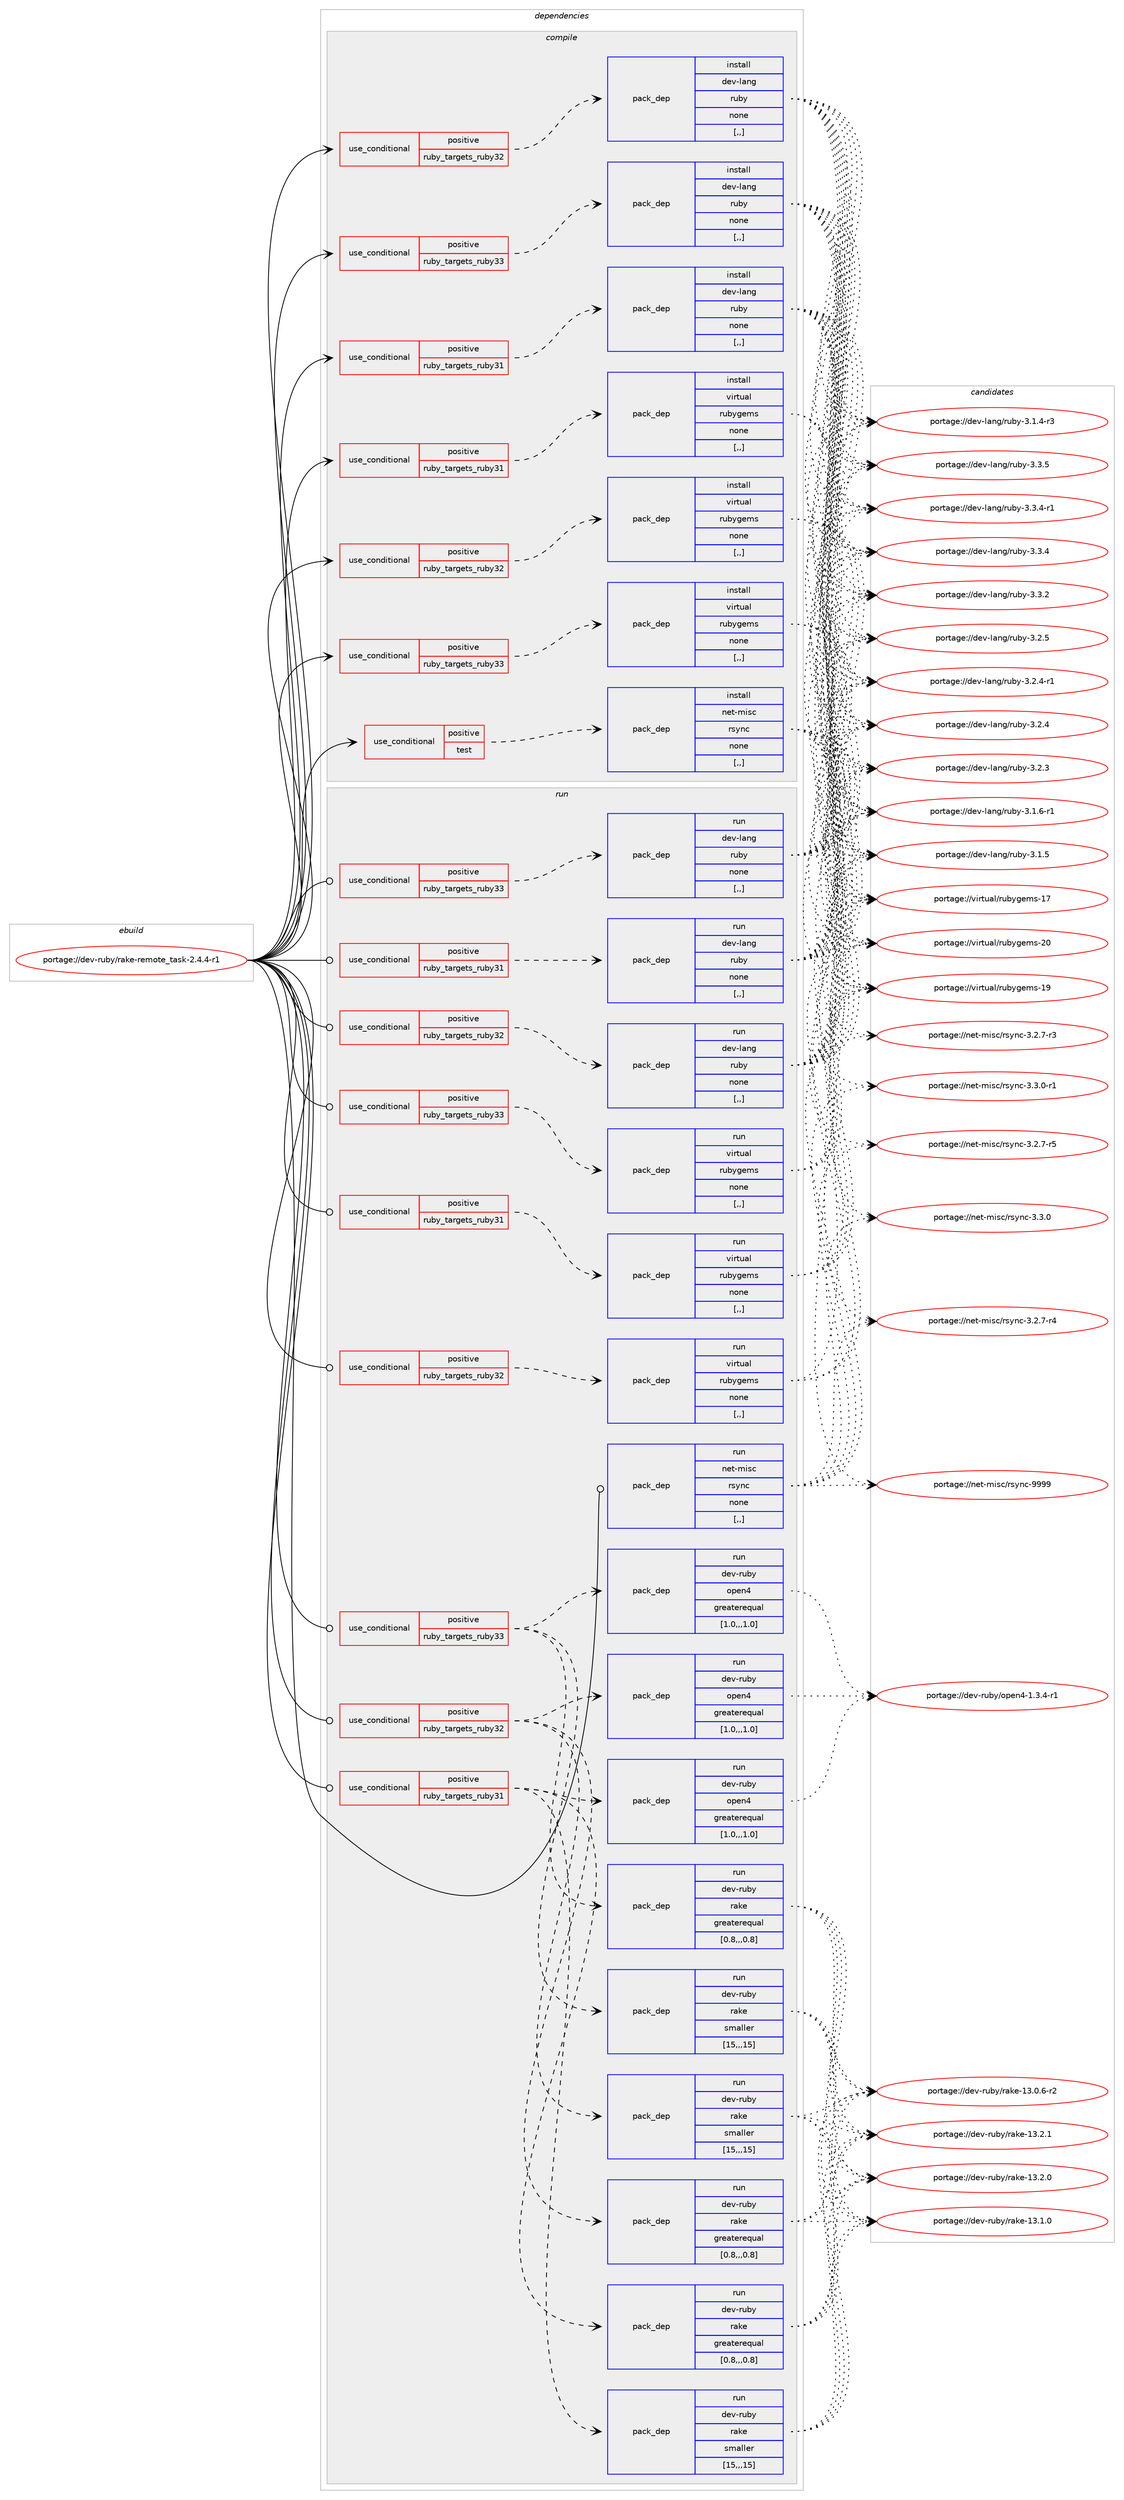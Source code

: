 digraph prolog {

# *************
# Graph options
# *************

newrank=true;
concentrate=true;
compound=true;
graph [rankdir=LR,fontname=Helvetica,fontsize=10,ranksep=1.5];#, ranksep=2.5, nodesep=0.2];
edge  [arrowhead=vee];
node  [fontname=Helvetica,fontsize=10];

# **********
# The ebuild
# **********

subgraph cluster_leftcol {
color=gray;
label=<<i>ebuild</i>>;
id [label="portage://dev-ruby/rake-remote_task-2.4.4-r1", color=red, width=4, href="../dev-ruby/rake-remote_task-2.4.4-r1.svg"];
}

# ****************
# The dependencies
# ****************

subgraph cluster_midcol {
color=gray;
label=<<i>dependencies</i>>;
subgraph cluster_compile {
fillcolor="#eeeeee";
style=filled;
label=<<i>compile</i>>;
subgraph cond184844 {
dependency693336 [label=<<TABLE BORDER="0" CELLBORDER="1" CELLSPACING="0" CELLPADDING="4"><TR><TD ROWSPAN="3" CELLPADDING="10">use_conditional</TD></TR><TR><TD>positive</TD></TR><TR><TD>ruby_targets_ruby31</TD></TR></TABLE>>, shape=none, color=red];
subgraph pack503546 {
dependency693337 [label=<<TABLE BORDER="0" CELLBORDER="1" CELLSPACING="0" CELLPADDING="4" WIDTH="220"><TR><TD ROWSPAN="6" CELLPADDING="30">pack_dep</TD></TR><TR><TD WIDTH="110">install</TD></TR><TR><TD>dev-lang</TD></TR><TR><TD>ruby</TD></TR><TR><TD>none</TD></TR><TR><TD>[,,]</TD></TR></TABLE>>, shape=none, color=blue];
}
dependency693336:e -> dependency693337:w [weight=20,style="dashed",arrowhead="vee"];
}
id:e -> dependency693336:w [weight=20,style="solid",arrowhead="vee"];
subgraph cond184845 {
dependency693338 [label=<<TABLE BORDER="0" CELLBORDER="1" CELLSPACING="0" CELLPADDING="4"><TR><TD ROWSPAN="3" CELLPADDING="10">use_conditional</TD></TR><TR><TD>positive</TD></TR><TR><TD>ruby_targets_ruby31</TD></TR></TABLE>>, shape=none, color=red];
subgraph pack503547 {
dependency693339 [label=<<TABLE BORDER="0" CELLBORDER="1" CELLSPACING="0" CELLPADDING="4" WIDTH="220"><TR><TD ROWSPAN="6" CELLPADDING="30">pack_dep</TD></TR><TR><TD WIDTH="110">install</TD></TR><TR><TD>virtual</TD></TR><TR><TD>rubygems</TD></TR><TR><TD>none</TD></TR><TR><TD>[,,]</TD></TR></TABLE>>, shape=none, color=blue];
}
dependency693338:e -> dependency693339:w [weight=20,style="dashed",arrowhead="vee"];
}
id:e -> dependency693338:w [weight=20,style="solid",arrowhead="vee"];
subgraph cond184846 {
dependency693340 [label=<<TABLE BORDER="0" CELLBORDER="1" CELLSPACING="0" CELLPADDING="4"><TR><TD ROWSPAN="3" CELLPADDING="10">use_conditional</TD></TR><TR><TD>positive</TD></TR><TR><TD>ruby_targets_ruby32</TD></TR></TABLE>>, shape=none, color=red];
subgraph pack503548 {
dependency693341 [label=<<TABLE BORDER="0" CELLBORDER="1" CELLSPACING="0" CELLPADDING="4" WIDTH="220"><TR><TD ROWSPAN="6" CELLPADDING="30">pack_dep</TD></TR><TR><TD WIDTH="110">install</TD></TR><TR><TD>dev-lang</TD></TR><TR><TD>ruby</TD></TR><TR><TD>none</TD></TR><TR><TD>[,,]</TD></TR></TABLE>>, shape=none, color=blue];
}
dependency693340:e -> dependency693341:w [weight=20,style="dashed",arrowhead="vee"];
}
id:e -> dependency693340:w [weight=20,style="solid",arrowhead="vee"];
subgraph cond184847 {
dependency693342 [label=<<TABLE BORDER="0" CELLBORDER="1" CELLSPACING="0" CELLPADDING="4"><TR><TD ROWSPAN="3" CELLPADDING="10">use_conditional</TD></TR><TR><TD>positive</TD></TR><TR><TD>ruby_targets_ruby32</TD></TR></TABLE>>, shape=none, color=red];
subgraph pack503549 {
dependency693343 [label=<<TABLE BORDER="0" CELLBORDER="1" CELLSPACING="0" CELLPADDING="4" WIDTH="220"><TR><TD ROWSPAN="6" CELLPADDING="30">pack_dep</TD></TR><TR><TD WIDTH="110">install</TD></TR><TR><TD>virtual</TD></TR><TR><TD>rubygems</TD></TR><TR><TD>none</TD></TR><TR><TD>[,,]</TD></TR></TABLE>>, shape=none, color=blue];
}
dependency693342:e -> dependency693343:w [weight=20,style="dashed",arrowhead="vee"];
}
id:e -> dependency693342:w [weight=20,style="solid",arrowhead="vee"];
subgraph cond184848 {
dependency693344 [label=<<TABLE BORDER="0" CELLBORDER="1" CELLSPACING="0" CELLPADDING="4"><TR><TD ROWSPAN="3" CELLPADDING="10">use_conditional</TD></TR><TR><TD>positive</TD></TR><TR><TD>ruby_targets_ruby33</TD></TR></TABLE>>, shape=none, color=red];
subgraph pack503550 {
dependency693345 [label=<<TABLE BORDER="0" CELLBORDER="1" CELLSPACING="0" CELLPADDING="4" WIDTH="220"><TR><TD ROWSPAN="6" CELLPADDING="30">pack_dep</TD></TR><TR><TD WIDTH="110">install</TD></TR><TR><TD>dev-lang</TD></TR><TR><TD>ruby</TD></TR><TR><TD>none</TD></TR><TR><TD>[,,]</TD></TR></TABLE>>, shape=none, color=blue];
}
dependency693344:e -> dependency693345:w [weight=20,style="dashed",arrowhead="vee"];
}
id:e -> dependency693344:w [weight=20,style="solid",arrowhead="vee"];
subgraph cond184849 {
dependency693346 [label=<<TABLE BORDER="0" CELLBORDER="1" CELLSPACING="0" CELLPADDING="4"><TR><TD ROWSPAN="3" CELLPADDING="10">use_conditional</TD></TR><TR><TD>positive</TD></TR><TR><TD>ruby_targets_ruby33</TD></TR></TABLE>>, shape=none, color=red];
subgraph pack503551 {
dependency693347 [label=<<TABLE BORDER="0" CELLBORDER="1" CELLSPACING="0" CELLPADDING="4" WIDTH="220"><TR><TD ROWSPAN="6" CELLPADDING="30">pack_dep</TD></TR><TR><TD WIDTH="110">install</TD></TR><TR><TD>virtual</TD></TR><TR><TD>rubygems</TD></TR><TR><TD>none</TD></TR><TR><TD>[,,]</TD></TR></TABLE>>, shape=none, color=blue];
}
dependency693346:e -> dependency693347:w [weight=20,style="dashed",arrowhead="vee"];
}
id:e -> dependency693346:w [weight=20,style="solid",arrowhead="vee"];
subgraph cond184850 {
dependency693348 [label=<<TABLE BORDER="0" CELLBORDER="1" CELLSPACING="0" CELLPADDING="4"><TR><TD ROWSPAN="3" CELLPADDING="10">use_conditional</TD></TR><TR><TD>positive</TD></TR><TR><TD>test</TD></TR></TABLE>>, shape=none, color=red];
subgraph pack503552 {
dependency693349 [label=<<TABLE BORDER="0" CELLBORDER="1" CELLSPACING="0" CELLPADDING="4" WIDTH="220"><TR><TD ROWSPAN="6" CELLPADDING="30">pack_dep</TD></TR><TR><TD WIDTH="110">install</TD></TR><TR><TD>net-misc</TD></TR><TR><TD>rsync</TD></TR><TR><TD>none</TD></TR><TR><TD>[,,]</TD></TR></TABLE>>, shape=none, color=blue];
}
dependency693348:e -> dependency693349:w [weight=20,style="dashed",arrowhead="vee"];
}
id:e -> dependency693348:w [weight=20,style="solid",arrowhead="vee"];
}
subgraph cluster_compileandrun {
fillcolor="#eeeeee";
style=filled;
label=<<i>compile and run</i>>;
}
subgraph cluster_run {
fillcolor="#eeeeee";
style=filled;
label=<<i>run</i>>;
subgraph cond184851 {
dependency693350 [label=<<TABLE BORDER="0" CELLBORDER="1" CELLSPACING="0" CELLPADDING="4"><TR><TD ROWSPAN="3" CELLPADDING="10">use_conditional</TD></TR><TR><TD>positive</TD></TR><TR><TD>ruby_targets_ruby31</TD></TR></TABLE>>, shape=none, color=red];
subgraph pack503553 {
dependency693351 [label=<<TABLE BORDER="0" CELLBORDER="1" CELLSPACING="0" CELLPADDING="4" WIDTH="220"><TR><TD ROWSPAN="6" CELLPADDING="30">pack_dep</TD></TR><TR><TD WIDTH="110">run</TD></TR><TR><TD>dev-lang</TD></TR><TR><TD>ruby</TD></TR><TR><TD>none</TD></TR><TR><TD>[,,]</TD></TR></TABLE>>, shape=none, color=blue];
}
dependency693350:e -> dependency693351:w [weight=20,style="dashed",arrowhead="vee"];
}
id:e -> dependency693350:w [weight=20,style="solid",arrowhead="odot"];
subgraph cond184852 {
dependency693352 [label=<<TABLE BORDER="0" CELLBORDER="1" CELLSPACING="0" CELLPADDING="4"><TR><TD ROWSPAN="3" CELLPADDING="10">use_conditional</TD></TR><TR><TD>positive</TD></TR><TR><TD>ruby_targets_ruby31</TD></TR></TABLE>>, shape=none, color=red];
subgraph pack503554 {
dependency693353 [label=<<TABLE BORDER="0" CELLBORDER="1" CELLSPACING="0" CELLPADDING="4" WIDTH="220"><TR><TD ROWSPAN="6" CELLPADDING="30">pack_dep</TD></TR><TR><TD WIDTH="110">run</TD></TR><TR><TD>dev-ruby</TD></TR><TR><TD>open4</TD></TR><TR><TD>greaterequal</TD></TR><TR><TD>[1.0,,,1.0]</TD></TR></TABLE>>, shape=none, color=blue];
}
dependency693352:e -> dependency693353:w [weight=20,style="dashed",arrowhead="vee"];
subgraph pack503555 {
dependency693354 [label=<<TABLE BORDER="0" CELLBORDER="1" CELLSPACING="0" CELLPADDING="4" WIDTH="220"><TR><TD ROWSPAN="6" CELLPADDING="30">pack_dep</TD></TR><TR><TD WIDTH="110">run</TD></TR><TR><TD>dev-ruby</TD></TR><TR><TD>rake</TD></TR><TR><TD>greaterequal</TD></TR><TR><TD>[0.8,,,0.8]</TD></TR></TABLE>>, shape=none, color=blue];
}
dependency693352:e -> dependency693354:w [weight=20,style="dashed",arrowhead="vee"];
subgraph pack503556 {
dependency693355 [label=<<TABLE BORDER="0" CELLBORDER="1" CELLSPACING="0" CELLPADDING="4" WIDTH="220"><TR><TD ROWSPAN="6" CELLPADDING="30">pack_dep</TD></TR><TR><TD WIDTH="110">run</TD></TR><TR><TD>dev-ruby</TD></TR><TR><TD>rake</TD></TR><TR><TD>smaller</TD></TR><TR><TD>[15,,,15]</TD></TR></TABLE>>, shape=none, color=blue];
}
dependency693352:e -> dependency693355:w [weight=20,style="dashed",arrowhead="vee"];
}
id:e -> dependency693352:w [weight=20,style="solid",arrowhead="odot"];
subgraph cond184853 {
dependency693356 [label=<<TABLE BORDER="0" CELLBORDER="1" CELLSPACING="0" CELLPADDING="4"><TR><TD ROWSPAN="3" CELLPADDING="10">use_conditional</TD></TR><TR><TD>positive</TD></TR><TR><TD>ruby_targets_ruby31</TD></TR></TABLE>>, shape=none, color=red];
subgraph pack503557 {
dependency693357 [label=<<TABLE BORDER="0" CELLBORDER="1" CELLSPACING="0" CELLPADDING="4" WIDTH="220"><TR><TD ROWSPAN="6" CELLPADDING="30">pack_dep</TD></TR><TR><TD WIDTH="110">run</TD></TR><TR><TD>virtual</TD></TR><TR><TD>rubygems</TD></TR><TR><TD>none</TD></TR><TR><TD>[,,]</TD></TR></TABLE>>, shape=none, color=blue];
}
dependency693356:e -> dependency693357:w [weight=20,style="dashed",arrowhead="vee"];
}
id:e -> dependency693356:w [weight=20,style="solid",arrowhead="odot"];
subgraph cond184854 {
dependency693358 [label=<<TABLE BORDER="0" CELLBORDER="1" CELLSPACING="0" CELLPADDING="4"><TR><TD ROWSPAN="3" CELLPADDING="10">use_conditional</TD></TR><TR><TD>positive</TD></TR><TR><TD>ruby_targets_ruby32</TD></TR></TABLE>>, shape=none, color=red];
subgraph pack503558 {
dependency693359 [label=<<TABLE BORDER="0" CELLBORDER="1" CELLSPACING="0" CELLPADDING="4" WIDTH="220"><TR><TD ROWSPAN="6" CELLPADDING="30">pack_dep</TD></TR><TR><TD WIDTH="110">run</TD></TR><TR><TD>dev-lang</TD></TR><TR><TD>ruby</TD></TR><TR><TD>none</TD></TR><TR><TD>[,,]</TD></TR></TABLE>>, shape=none, color=blue];
}
dependency693358:e -> dependency693359:w [weight=20,style="dashed",arrowhead="vee"];
}
id:e -> dependency693358:w [weight=20,style="solid",arrowhead="odot"];
subgraph cond184855 {
dependency693360 [label=<<TABLE BORDER="0" CELLBORDER="1" CELLSPACING="0" CELLPADDING="4"><TR><TD ROWSPAN="3" CELLPADDING="10">use_conditional</TD></TR><TR><TD>positive</TD></TR><TR><TD>ruby_targets_ruby32</TD></TR></TABLE>>, shape=none, color=red];
subgraph pack503559 {
dependency693361 [label=<<TABLE BORDER="0" CELLBORDER="1" CELLSPACING="0" CELLPADDING="4" WIDTH="220"><TR><TD ROWSPAN="6" CELLPADDING="30">pack_dep</TD></TR><TR><TD WIDTH="110">run</TD></TR><TR><TD>dev-ruby</TD></TR><TR><TD>open4</TD></TR><TR><TD>greaterequal</TD></TR><TR><TD>[1.0,,,1.0]</TD></TR></TABLE>>, shape=none, color=blue];
}
dependency693360:e -> dependency693361:w [weight=20,style="dashed",arrowhead="vee"];
subgraph pack503560 {
dependency693362 [label=<<TABLE BORDER="0" CELLBORDER="1" CELLSPACING="0" CELLPADDING="4" WIDTH="220"><TR><TD ROWSPAN="6" CELLPADDING="30">pack_dep</TD></TR><TR><TD WIDTH="110">run</TD></TR><TR><TD>dev-ruby</TD></TR><TR><TD>rake</TD></TR><TR><TD>greaterequal</TD></TR><TR><TD>[0.8,,,0.8]</TD></TR></TABLE>>, shape=none, color=blue];
}
dependency693360:e -> dependency693362:w [weight=20,style="dashed",arrowhead="vee"];
subgraph pack503561 {
dependency693363 [label=<<TABLE BORDER="0" CELLBORDER="1" CELLSPACING="0" CELLPADDING="4" WIDTH="220"><TR><TD ROWSPAN="6" CELLPADDING="30">pack_dep</TD></TR><TR><TD WIDTH="110">run</TD></TR><TR><TD>dev-ruby</TD></TR><TR><TD>rake</TD></TR><TR><TD>smaller</TD></TR><TR><TD>[15,,,15]</TD></TR></TABLE>>, shape=none, color=blue];
}
dependency693360:e -> dependency693363:w [weight=20,style="dashed",arrowhead="vee"];
}
id:e -> dependency693360:w [weight=20,style="solid",arrowhead="odot"];
subgraph cond184856 {
dependency693364 [label=<<TABLE BORDER="0" CELLBORDER="1" CELLSPACING="0" CELLPADDING="4"><TR><TD ROWSPAN="3" CELLPADDING="10">use_conditional</TD></TR><TR><TD>positive</TD></TR><TR><TD>ruby_targets_ruby32</TD></TR></TABLE>>, shape=none, color=red];
subgraph pack503562 {
dependency693365 [label=<<TABLE BORDER="0" CELLBORDER="1" CELLSPACING="0" CELLPADDING="4" WIDTH="220"><TR><TD ROWSPAN="6" CELLPADDING="30">pack_dep</TD></TR><TR><TD WIDTH="110">run</TD></TR><TR><TD>virtual</TD></TR><TR><TD>rubygems</TD></TR><TR><TD>none</TD></TR><TR><TD>[,,]</TD></TR></TABLE>>, shape=none, color=blue];
}
dependency693364:e -> dependency693365:w [weight=20,style="dashed",arrowhead="vee"];
}
id:e -> dependency693364:w [weight=20,style="solid",arrowhead="odot"];
subgraph cond184857 {
dependency693366 [label=<<TABLE BORDER="0" CELLBORDER="1" CELLSPACING="0" CELLPADDING="4"><TR><TD ROWSPAN="3" CELLPADDING="10">use_conditional</TD></TR><TR><TD>positive</TD></TR><TR><TD>ruby_targets_ruby33</TD></TR></TABLE>>, shape=none, color=red];
subgraph pack503563 {
dependency693367 [label=<<TABLE BORDER="0" CELLBORDER="1" CELLSPACING="0" CELLPADDING="4" WIDTH="220"><TR><TD ROWSPAN="6" CELLPADDING="30">pack_dep</TD></TR><TR><TD WIDTH="110">run</TD></TR><TR><TD>dev-lang</TD></TR><TR><TD>ruby</TD></TR><TR><TD>none</TD></TR><TR><TD>[,,]</TD></TR></TABLE>>, shape=none, color=blue];
}
dependency693366:e -> dependency693367:w [weight=20,style="dashed",arrowhead="vee"];
}
id:e -> dependency693366:w [weight=20,style="solid",arrowhead="odot"];
subgraph cond184858 {
dependency693368 [label=<<TABLE BORDER="0" CELLBORDER="1" CELLSPACING="0" CELLPADDING="4"><TR><TD ROWSPAN="3" CELLPADDING="10">use_conditional</TD></TR><TR><TD>positive</TD></TR><TR><TD>ruby_targets_ruby33</TD></TR></TABLE>>, shape=none, color=red];
subgraph pack503564 {
dependency693369 [label=<<TABLE BORDER="0" CELLBORDER="1" CELLSPACING="0" CELLPADDING="4" WIDTH="220"><TR><TD ROWSPAN="6" CELLPADDING="30">pack_dep</TD></TR><TR><TD WIDTH="110">run</TD></TR><TR><TD>dev-ruby</TD></TR><TR><TD>open4</TD></TR><TR><TD>greaterequal</TD></TR><TR><TD>[1.0,,,1.0]</TD></TR></TABLE>>, shape=none, color=blue];
}
dependency693368:e -> dependency693369:w [weight=20,style="dashed",arrowhead="vee"];
subgraph pack503565 {
dependency693370 [label=<<TABLE BORDER="0" CELLBORDER="1" CELLSPACING="0" CELLPADDING="4" WIDTH="220"><TR><TD ROWSPAN="6" CELLPADDING="30">pack_dep</TD></TR><TR><TD WIDTH="110">run</TD></TR><TR><TD>dev-ruby</TD></TR><TR><TD>rake</TD></TR><TR><TD>greaterequal</TD></TR><TR><TD>[0.8,,,0.8]</TD></TR></TABLE>>, shape=none, color=blue];
}
dependency693368:e -> dependency693370:w [weight=20,style="dashed",arrowhead="vee"];
subgraph pack503566 {
dependency693371 [label=<<TABLE BORDER="0" CELLBORDER="1" CELLSPACING="0" CELLPADDING="4" WIDTH="220"><TR><TD ROWSPAN="6" CELLPADDING="30">pack_dep</TD></TR><TR><TD WIDTH="110">run</TD></TR><TR><TD>dev-ruby</TD></TR><TR><TD>rake</TD></TR><TR><TD>smaller</TD></TR><TR><TD>[15,,,15]</TD></TR></TABLE>>, shape=none, color=blue];
}
dependency693368:e -> dependency693371:w [weight=20,style="dashed",arrowhead="vee"];
}
id:e -> dependency693368:w [weight=20,style="solid",arrowhead="odot"];
subgraph cond184859 {
dependency693372 [label=<<TABLE BORDER="0" CELLBORDER="1" CELLSPACING="0" CELLPADDING="4"><TR><TD ROWSPAN="3" CELLPADDING="10">use_conditional</TD></TR><TR><TD>positive</TD></TR><TR><TD>ruby_targets_ruby33</TD></TR></TABLE>>, shape=none, color=red];
subgraph pack503567 {
dependency693373 [label=<<TABLE BORDER="0" CELLBORDER="1" CELLSPACING="0" CELLPADDING="4" WIDTH="220"><TR><TD ROWSPAN="6" CELLPADDING="30">pack_dep</TD></TR><TR><TD WIDTH="110">run</TD></TR><TR><TD>virtual</TD></TR><TR><TD>rubygems</TD></TR><TR><TD>none</TD></TR><TR><TD>[,,]</TD></TR></TABLE>>, shape=none, color=blue];
}
dependency693372:e -> dependency693373:w [weight=20,style="dashed",arrowhead="vee"];
}
id:e -> dependency693372:w [weight=20,style="solid",arrowhead="odot"];
subgraph pack503568 {
dependency693374 [label=<<TABLE BORDER="0" CELLBORDER="1" CELLSPACING="0" CELLPADDING="4" WIDTH="220"><TR><TD ROWSPAN="6" CELLPADDING="30">pack_dep</TD></TR><TR><TD WIDTH="110">run</TD></TR><TR><TD>net-misc</TD></TR><TR><TD>rsync</TD></TR><TR><TD>none</TD></TR><TR><TD>[,,]</TD></TR></TABLE>>, shape=none, color=blue];
}
id:e -> dependency693374:w [weight=20,style="solid",arrowhead="odot"];
}
}

# **************
# The candidates
# **************

subgraph cluster_choices {
rank=same;
color=gray;
label=<<i>candidates</i>>;

subgraph choice503546 {
color=black;
nodesep=1;
choice10010111845108971101034711411798121455146514653 [label="portage://dev-lang/ruby-3.3.5", color=red, width=4,href="../dev-lang/ruby-3.3.5.svg"];
choice100101118451089711010347114117981214551465146524511449 [label="portage://dev-lang/ruby-3.3.4-r1", color=red, width=4,href="../dev-lang/ruby-3.3.4-r1.svg"];
choice10010111845108971101034711411798121455146514652 [label="portage://dev-lang/ruby-3.3.4", color=red, width=4,href="../dev-lang/ruby-3.3.4.svg"];
choice10010111845108971101034711411798121455146514650 [label="portage://dev-lang/ruby-3.3.2", color=red, width=4,href="../dev-lang/ruby-3.3.2.svg"];
choice10010111845108971101034711411798121455146504653 [label="portage://dev-lang/ruby-3.2.5", color=red, width=4,href="../dev-lang/ruby-3.2.5.svg"];
choice100101118451089711010347114117981214551465046524511449 [label="portage://dev-lang/ruby-3.2.4-r1", color=red, width=4,href="../dev-lang/ruby-3.2.4-r1.svg"];
choice10010111845108971101034711411798121455146504652 [label="portage://dev-lang/ruby-3.2.4", color=red, width=4,href="../dev-lang/ruby-3.2.4.svg"];
choice10010111845108971101034711411798121455146504651 [label="portage://dev-lang/ruby-3.2.3", color=red, width=4,href="../dev-lang/ruby-3.2.3.svg"];
choice100101118451089711010347114117981214551464946544511449 [label="portage://dev-lang/ruby-3.1.6-r1", color=red, width=4,href="../dev-lang/ruby-3.1.6-r1.svg"];
choice10010111845108971101034711411798121455146494653 [label="portage://dev-lang/ruby-3.1.5", color=red, width=4,href="../dev-lang/ruby-3.1.5.svg"];
choice100101118451089711010347114117981214551464946524511451 [label="portage://dev-lang/ruby-3.1.4-r3", color=red, width=4,href="../dev-lang/ruby-3.1.4-r3.svg"];
dependency693337:e -> choice10010111845108971101034711411798121455146514653:w [style=dotted,weight="100"];
dependency693337:e -> choice100101118451089711010347114117981214551465146524511449:w [style=dotted,weight="100"];
dependency693337:e -> choice10010111845108971101034711411798121455146514652:w [style=dotted,weight="100"];
dependency693337:e -> choice10010111845108971101034711411798121455146514650:w [style=dotted,weight="100"];
dependency693337:e -> choice10010111845108971101034711411798121455146504653:w [style=dotted,weight="100"];
dependency693337:e -> choice100101118451089711010347114117981214551465046524511449:w [style=dotted,weight="100"];
dependency693337:e -> choice10010111845108971101034711411798121455146504652:w [style=dotted,weight="100"];
dependency693337:e -> choice10010111845108971101034711411798121455146504651:w [style=dotted,weight="100"];
dependency693337:e -> choice100101118451089711010347114117981214551464946544511449:w [style=dotted,weight="100"];
dependency693337:e -> choice10010111845108971101034711411798121455146494653:w [style=dotted,weight="100"];
dependency693337:e -> choice100101118451089711010347114117981214551464946524511451:w [style=dotted,weight="100"];
}
subgraph choice503547 {
color=black;
nodesep=1;
choice118105114116117971084711411798121103101109115455048 [label="portage://virtual/rubygems-20", color=red, width=4,href="../virtual/rubygems-20.svg"];
choice118105114116117971084711411798121103101109115454957 [label="portage://virtual/rubygems-19", color=red, width=4,href="../virtual/rubygems-19.svg"];
choice118105114116117971084711411798121103101109115454955 [label="portage://virtual/rubygems-17", color=red, width=4,href="../virtual/rubygems-17.svg"];
dependency693339:e -> choice118105114116117971084711411798121103101109115455048:w [style=dotted,weight="100"];
dependency693339:e -> choice118105114116117971084711411798121103101109115454957:w [style=dotted,weight="100"];
dependency693339:e -> choice118105114116117971084711411798121103101109115454955:w [style=dotted,weight="100"];
}
subgraph choice503548 {
color=black;
nodesep=1;
choice10010111845108971101034711411798121455146514653 [label="portage://dev-lang/ruby-3.3.5", color=red, width=4,href="../dev-lang/ruby-3.3.5.svg"];
choice100101118451089711010347114117981214551465146524511449 [label="portage://dev-lang/ruby-3.3.4-r1", color=red, width=4,href="../dev-lang/ruby-3.3.4-r1.svg"];
choice10010111845108971101034711411798121455146514652 [label="portage://dev-lang/ruby-3.3.4", color=red, width=4,href="../dev-lang/ruby-3.3.4.svg"];
choice10010111845108971101034711411798121455146514650 [label="portage://dev-lang/ruby-3.3.2", color=red, width=4,href="../dev-lang/ruby-3.3.2.svg"];
choice10010111845108971101034711411798121455146504653 [label="portage://dev-lang/ruby-3.2.5", color=red, width=4,href="../dev-lang/ruby-3.2.5.svg"];
choice100101118451089711010347114117981214551465046524511449 [label="portage://dev-lang/ruby-3.2.4-r1", color=red, width=4,href="../dev-lang/ruby-3.2.4-r1.svg"];
choice10010111845108971101034711411798121455146504652 [label="portage://dev-lang/ruby-3.2.4", color=red, width=4,href="../dev-lang/ruby-3.2.4.svg"];
choice10010111845108971101034711411798121455146504651 [label="portage://dev-lang/ruby-3.2.3", color=red, width=4,href="../dev-lang/ruby-3.2.3.svg"];
choice100101118451089711010347114117981214551464946544511449 [label="portage://dev-lang/ruby-3.1.6-r1", color=red, width=4,href="../dev-lang/ruby-3.1.6-r1.svg"];
choice10010111845108971101034711411798121455146494653 [label="portage://dev-lang/ruby-3.1.5", color=red, width=4,href="../dev-lang/ruby-3.1.5.svg"];
choice100101118451089711010347114117981214551464946524511451 [label="portage://dev-lang/ruby-3.1.4-r3", color=red, width=4,href="../dev-lang/ruby-3.1.4-r3.svg"];
dependency693341:e -> choice10010111845108971101034711411798121455146514653:w [style=dotted,weight="100"];
dependency693341:e -> choice100101118451089711010347114117981214551465146524511449:w [style=dotted,weight="100"];
dependency693341:e -> choice10010111845108971101034711411798121455146514652:w [style=dotted,weight="100"];
dependency693341:e -> choice10010111845108971101034711411798121455146514650:w [style=dotted,weight="100"];
dependency693341:e -> choice10010111845108971101034711411798121455146504653:w [style=dotted,weight="100"];
dependency693341:e -> choice100101118451089711010347114117981214551465046524511449:w [style=dotted,weight="100"];
dependency693341:e -> choice10010111845108971101034711411798121455146504652:w [style=dotted,weight="100"];
dependency693341:e -> choice10010111845108971101034711411798121455146504651:w [style=dotted,weight="100"];
dependency693341:e -> choice100101118451089711010347114117981214551464946544511449:w [style=dotted,weight="100"];
dependency693341:e -> choice10010111845108971101034711411798121455146494653:w [style=dotted,weight="100"];
dependency693341:e -> choice100101118451089711010347114117981214551464946524511451:w [style=dotted,weight="100"];
}
subgraph choice503549 {
color=black;
nodesep=1;
choice118105114116117971084711411798121103101109115455048 [label="portage://virtual/rubygems-20", color=red, width=4,href="../virtual/rubygems-20.svg"];
choice118105114116117971084711411798121103101109115454957 [label="portage://virtual/rubygems-19", color=red, width=4,href="../virtual/rubygems-19.svg"];
choice118105114116117971084711411798121103101109115454955 [label="portage://virtual/rubygems-17", color=red, width=4,href="../virtual/rubygems-17.svg"];
dependency693343:e -> choice118105114116117971084711411798121103101109115455048:w [style=dotted,weight="100"];
dependency693343:e -> choice118105114116117971084711411798121103101109115454957:w [style=dotted,weight="100"];
dependency693343:e -> choice118105114116117971084711411798121103101109115454955:w [style=dotted,weight="100"];
}
subgraph choice503550 {
color=black;
nodesep=1;
choice10010111845108971101034711411798121455146514653 [label="portage://dev-lang/ruby-3.3.5", color=red, width=4,href="../dev-lang/ruby-3.3.5.svg"];
choice100101118451089711010347114117981214551465146524511449 [label="portage://dev-lang/ruby-3.3.4-r1", color=red, width=4,href="../dev-lang/ruby-3.3.4-r1.svg"];
choice10010111845108971101034711411798121455146514652 [label="portage://dev-lang/ruby-3.3.4", color=red, width=4,href="../dev-lang/ruby-3.3.4.svg"];
choice10010111845108971101034711411798121455146514650 [label="portage://dev-lang/ruby-3.3.2", color=red, width=4,href="../dev-lang/ruby-3.3.2.svg"];
choice10010111845108971101034711411798121455146504653 [label="portage://dev-lang/ruby-3.2.5", color=red, width=4,href="../dev-lang/ruby-3.2.5.svg"];
choice100101118451089711010347114117981214551465046524511449 [label="portage://dev-lang/ruby-3.2.4-r1", color=red, width=4,href="../dev-lang/ruby-3.2.4-r1.svg"];
choice10010111845108971101034711411798121455146504652 [label="portage://dev-lang/ruby-3.2.4", color=red, width=4,href="../dev-lang/ruby-3.2.4.svg"];
choice10010111845108971101034711411798121455146504651 [label="portage://dev-lang/ruby-3.2.3", color=red, width=4,href="../dev-lang/ruby-3.2.3.svg"];
choice100101118451089711010347114117981214551464946544511449 [label="portage://dev-lang/ruby-3.1.6-r1", color=red, width=4,href="../dev-lang/ruby-3.1.6-r1.svg"];
choice10010111845108971101034711411798121455146494653 [label="portage://dev-lang/ruby-3.1.5", color=red, width=4,href="../dev-lang/ruby-3.1.5.svg"];
choice100101118451089711010347114117981214551464946524511451 [label="portage://dev-lang/ruby-3.1.4-r3", color=red, width=4,href="../dev-lang/ruby-3.1.4-r3.svg"];
dependency693345:e -> choice10010111845108971101034711411798121455146514653:w [style=dotted,weight="100"];
dependency693345:e -> choice100101118451089711010347114117981214551465146524511449:w [style=dotted,weight="100"];
dependency693345:e -> choice10010111845108971101034711411798121455146514652:w [style=dotted,weight="100"];
dependency693345:e -> choice10010111845108971101034711411798121455146514650:w [style=dotted,weight="100"];
dependency693345:e -> choice10010111845108971101034711411798121455146504653:w [style=dotted,weight="100"];
dependency693345:e -> choice100101118451089711010347114117981214551465046524511449:w [style=dotted,weight="100"];
dependency693345:e -> choice10010111845108971101034711411798121455146504652:w [style=dotted,weight="100"];
dependency693345:e -> choice10010111845108971101034711411798121455146504651:w [style=dotted,weight="100"];
dependency693345:e -> choice100101118451089711010347114117981214551464946544511449:w [style=dotted,weight="100"];
dependency693345:e -> choice10010111845108971101034711411798121455146494653:w [style=dotted,weight="100"];
dependency693345:e -> choice100101118451089711010347114117981214551464946524511451:w [style=dotted,weight="100"];
}
subgraph choice503551 {
color=black;
nodesep=1;
choice118105114116117971084711411798121103101109115455048 [label="portage://virtual/rubygems-20", color=red, width=4,href="../virtual/rubygems-20.svg"];
choice118105114116117971084711411798121103101109115454957 [label="portage://virtual/rubygems-19", color=red, width=4,href="../virtual/rubygems-19.svg"];
choice118105114116117971084711411798121103101109115454955 [label="portage://virtual/rubygems-17", color=red, width=4,href="../virtual/rubygems-17.svg"];
dependency693347:e -> choice118105114116117971084711411798121103101109115455048:w [style=dotted,weight="100"];
dependency693347:e -> choice118105114116117971084711411798121103101109115454957:w [style=dotted,weight="100"];
dependency693347:e -> choice118105114116117971084711411798121103101109115454955:w [style=dotted,weight="100"];
}
subgraph choice503552 {
color=black;
nodesep=1;
choice110101116451091051159947114115121110994557575757 [label="portage://net-misc/rsync-9999", color=red, width=4,href="../net-misc/rsync-9999.svg"];
choice110101116451091051159947114115121110994551465146484511449 [label="portage://net-misc/rsync-3.3.0-r1", color=red, width=4,href="../net-misc/rsync-3.3.0-r1.svg"];
choice11010111645109105115994711411512111099455146514648 [label="portage://net-misc/rsync-3.3.0", color=red, width=4,href="../net-misc/rsync-3.3.0.svg"];
choice110101116451091051159947114115121110994551465046554511453 [label="portage://net-misc/rsync-3.2.7-r5", color=red, width=4,href="../net-misc/rsync-3.2.7-r5.svg"];
choice110101116451091051159947114115121110994551465046554511452 [label="portage://net-misc/rsync-3.2.7-r4", color=red, width=4,href="../net-misc/rsync-3.2.7-r4.svg"];
choice110101116451091051159947114115121110994551465046554511451 [label="portage://net-misc/rsync-3.2.7-r3", color=red, width=4,href="../net-misc/rsync-3.2.7-r3.svg"];
dependency693349:e -> choice110101116451091051159947114115121110994557575757:w [style=dotted,weight="100"];
dependency693349:e -> choice110101116451091051159947114115121110994551465146484511449:w [style=dotted,weight="100"];
dependency693349:e -> choice11010111645109105115994711411512111099455146514648:w [style=dotted,weight="100"];
dependency693349:e -> choice110101116451091051159947114115121110994551465046554511453:w [style=dotted,weight="100"];
dependency693349:e -> choice110101116451091051159947114115121110994551465046554511452:w [style=dotted,weight="100"];
dependency693349:e -> choice110101116451091051159947114115121110994551465046554511451:w [style=dotted,weight="100"];
}
subgraph choice503553 {
color=black;
nodesep=1;
choice10010111845108971101034711411798121455146514653 [label="portage://dev-lang/ruby-3.3.5", color=red, width=4,href="../dev-lang/ruby-3.3.5.svg"];
choice100101118451089711010347114117981214551465146524511449 [label="portage://dev-lang/ruby-3.3.4-r1", color=red, width=4,href="../dev-lang/ruby-3.3.4-r1.svg"];
choice10010111845108971101034711411798121455146514652 [label="portage://dev-lang/ruby-3.3.4", color=red, width=4,href="../dev-lang/ruby-3.3.4.svg"];
choice10010111845108971101034711411798121455146514650 [label="portage://dev-lang/ruby-3.3.2", color=red, width=4,href="../dev-lang/ruby-3.3.2.svg"];
choice10010111845108971101034711411798121455146504653 [label="portage://dev-lang/ruby-3.2.5", color=red, width=4,href="../dev-lang/ruby-3.2.5.svg"];
choice100101118451089711010347114117981214551465046524511449 [label="portage://dev-lang/ruby-3.2.4-r1", color=red, width=4,href="../dev-lang/ruby-3.2.4-r1.svg"];
choice10010111845108971101034711411798121455146504652 [label="portage://dev-lang/ruby-3.2.4", color=red, width=4,href="../dev-lang/ruby-3.2.4.svg"];
choice10010111845108971101034711411798121455146504651 [label="portage://dev-lang/ruby-3.2.3", color=red, width=4,href="../dev-lang/ruby-3.2.3.svg"];
choice100101118451089711010347114117981214551464946544511449 [label="portage://dev-lang/ruby-3.1.6-r1", color=red, width=4,href="../dev-lang/ruby-3.1.6-r1.svg"];
choice10010111845108971101034711411798121455146494653 [label="portage://dev-lang/ruby-3.1.5", color=red, width=4,href="../dev-lang/ruby-3.1.5.svg"];
choice100101118451089711010347114117981214551464946524511451 [label="portage://dev-lang/ruby-3.1.4-r3", color=red, width=4,href="../dev-lang/ruby-3.1.4-r3.svg"];
dependency693351:e -> choice10010111845108971101034711411798121455146514653:w [style=dotted,weight="100"];
dependency693351:e -> choice100101118451089711010347114117981214551465146524511449:w [style=dotted,weight="100"];
dependency693351:e -> choice10010111845108971101034711411798121455146514652:w [style=dotted,weight="100"];
dependency693351:e -> choice10010111845108971101034711411798121455146514650:w [style=dotted,weight="100"];
dependency693351:e -> choice10010111845108971101034711411798121455146504653:w [style=dotted,weight="100"];
dependency693351:e -> choice100101118451089711010347114117981214551465046524511449:w [style=dotted,weight="100"];
dependency693351:e -> choice10010111845108971101034711411798121455146504652:w [style=dotted,weight="100"];
dependency693351:e -> choice10010111845108971101034711411798121455146504651:w [style=dotted,weight="100"];
dependency693351:e -> choice100101118451089711010347114117981214551464946544511449:w [style=dotted,weight="100"];
dependency693351:e -> choice10010111845108971101034711411798121455146494653:w [style=dotted,weight="100"];
dependency693351:e -> choice100101118451089711010347114117981214551464946524511451:w [style=dotted,weight="100"];
}
subgraph choice503554 {
color=black;
nodesep=1;
choice100101118451141179812147111112101110524549465146524511449 [label="portage://dev-ruby/open4-1.3.4-r1", color=red, width=4,href="../dev-ruby/open4-1.3.4-r1.svg"];
dependency693353:e -> choice100101118451141179812147111112101110524549465146524511449:w [style=dotted,weight="100"];
}
subgraph choice503555 {
color=black;
nodesep=1;
choice1001011184511411798121471149710710145495146504649 [label="portage://dev-ruby/rake-13.2.1", color=red, width=4,href="../dev-ruby/rake-13.2.1.svg"];
choice1001011184511411798121471149710710145495146504648 [label="portage://dev-ruby/rake-13.2.0", color=red, width=4,href="../dev-ruby/rake-13.2.0.svg"];
choice1001011184511411798121471149710710145495146494648 [label="portage://dev-ruby/rake-13.1.0", color=red, width=4,href="../dev-ruby/rake-13.1.0.svg"];
choice10010111845114117981214711497107101454951464846544511450 [label="portage://dev-ruby/rake-13.0.6-r2", color=red, width=4,href="../dev-ruby/rake-13.0.6-r2.svg"];
dependency693354:e -> choice1001011184511411798121471149710710145495146504649:w [style=dotted,weight="100"];
dependency693354:e -> choice1001011184511411798121471149710710145495146504648:w [style=dotted,weight="100"];
dependency693354:e -> choice1001011184511411798121471149710710145495146494648:w [style=dotted,weight="100"];
dependency693354:e -> choice10010111845114117981214711497107101454951464846544511450:w [style=dotted,weight="100"];
}
subgraph choice503556 {
color=black;
nodesep=1;
choice1001011184511411798121471149710710145495146504649 [label="portage://dev-ruby/rake-13.2.1", color=red, width=4,href="../dev-ruby/rake-13.2.1.svg"];
choice1001011184511411798121471149710710145495146504648 [label="portage://dev-ruby/rake-13.2.0", color=red, width=4,href="../dev-ruby/rake-13.2.0.svg"];
choice1001011184511411798121471149710710145495146494648 [label="portage://dev-ruby/rake-13.1.0", color=red, width=4,href="../dev-ruby/rake-13.1.0.svg"];
choice10010111845114117981214711497107101454951464846544511450 [label="portage://dev-ruby/rake-13.0.6-r2", color=red, width=4,href="../dev-ruby/rake-13.0.6-r2.svg"];
dependency693355:e -> choice1001011184511411798121471149710710145495146504649:w [style=dotted,weight="100"];
dependency693355:e -> choice1001011184511411798121471149710710145495146504648:w [style=dotted,weight="100"];
dependency693355:e -> choice1001011184511411798121471149710710145495146494648:w [style=dotted,weight="100"];
dependency693355:e -> choice10010111845114117981214711497107101454951464846544511450:w [style=dotted,weight="100"];
}
subgraph choice503557 {
color=black;
nodesep=1;
choice118105114116117971084711411798121103101109115455048 [label="portage://virtual/rubygems-20", color=red, width=4,href="../virtual/rubygems-20.svg"];
choice118105114116117971084711411798121103101109115454957 [label="portage://virtual/rubygems-19", color=red, width=4,href="../virtual/rubygems-19.svg"];
choice118105114116117971084711411798121103101109115454955 [label="portage://virtual/rubygems-17", color=red, width=4,href="../virtual/rubygems-17.svg"];
dependency693357:e -> choice118105114116117971084711411798121103101109115455048:w [style=dotted,weight="100"];
dependency693357:e -> choice118105114116117971084711411798121103101109115454957:w [style=dotted,weight="100"];
dependency693357:e -> choice118105114116117971084711411798121103101109115454955:w [style=dotted,weight="100"];
}
subgraph choice503558 {
color=black;
nodesep=1;
choice10010111845108971101034711411798121455146514653 [label="portage://dev-lang/ruby-3.3.5", color=red, width=4,href="../dev-lang/ruby-3.3.5.svg"];
choice100101118451089711010347114117981214551465146524511449 [label="portage://dev-lang/ruby-3.3.4-r1", color=red, width=4,href="../dev-lang/ruby-3.3.4-r1.svg"];
choice10010111845108971101034711411798121455146514652 [label="portage://dev-lang/ruby-3.3.4", color=red, width=4,href="../dev-lang/ruby-3.3.4.svg"];
choice10010111845108971101034711411798121455146514650 [label="portage://dev-lang/ruby-3.3.2", color=red, width=4,href="../dev-lang/ruby-3.3.2.svg"];
choice10010111845108971101034711411798121455146504653 [label="portage://dev-lang/ruby-3.2.5", color=red, width=4,href="../dev-lang/ruby-3.2.5.svg"];
choice100101118451089711010347114117981214551465046524511449 [label="portage://dev-lang/ruby-3.2.4-r1", color=red, width=4,href="../dev-lang/ruby-3.2.4-r1.svg"];
choice10010111845108971101034711411798121455146504652 [label="portage://dev-lang/ruby-3.2.4", color=red, width=4,href="../dev-lang/ruby-3.2.4.svg"];
choice10010111845108971101034711411798121455146504651 [label="portage://dev-lang/ruby-3.2.3", color=red, width=4,href="../dev-lang/ruby-3.2.3.svg"];
choice100101118451089711010347114117981214551464946544511449 [label="portage://dev-lang/ruby-3.1.6-r1", color=red, width=4,href="../dev-lang/ruby-3.1.6-r1.svg"];
choice10010111845108971101034711411798121455146494653 [label="portage://dev-lang/ruby-3.1.5", color=red, width=4,href="../dev-lang/ruby-3.1.5.svg"];
choice100101118451089711010347114117981214551464946524511451 [label="portage://dev-lang/ruby-3.1.4-r3", color=red, width=4,href="../dev-lang/ruby-3.1.4-r3.svg"];
dependency693359:e -> choice10010111845108971101034711411798121455146514653:w [style=dotted,weight="100"];
dependency693359:e -> choice100101118451089711010347114117981214551465146524511449:w [style=dotted,weight="100"];
dependency693359:e -> choice10010111845108971101034711411798121455146514652:w [style=dotted,weight="100"];
dependency693359:e -> choice10010111845108971101034711411798121455146514650:w [style=dotted,weight="100"];
dependency693359:e -> choice10010111845108971101034711411798121455146504653:w [style=dotted,weight="100"];
dependency693359:e -> choice100101118451089711010347114117981214551465046524511449:w [style=dotted,weight="100"];
dependency693359:e -> choice10010111845108971101034711411798121455146504652:w [style=dotted,weight="100"];
dependency693359:e -> choice10010111845108971101034711411798121455146504651:w [style=dotted,weight="100"];
dependency693359:e -> choice100101118451089711010347114117981214551464946544511449:w [style=dotted,weight="100"];
dependency693359:e -> choice10010111845108971101034711411798121455146494653:w [style=dotted,weight="100"];
dependency693359:e -> choice100101118451089711010347114117981214551464946524511451:w [style=dotted,weight="100"];
}
subgraph choice503559 {
color=black;
nodesep=1;
choice100101118451141179812147111112101110524549465146524511449 [label="portage://dev-ruby/open4-1.3.4-r1", color=red, width=4,href="../dev-ruby/open4-1.3.4-r1.svg"];
dependency693361:e -> choice100101118451141179812147111112101110524549465146524511449:w [style=dotted,weight="100"];
}
subgraph choice503560 {
color=black;
nodesep=1;
choice1001011184511411798121471149710710145495146504649 [label="portage://dev-ruby/rake-13.2.1", color=red, width=4,href="../dev-ruby/rake-13.2.1.svg"];
choice1001011184511411798121471149710710145495146504648 [label="portage://dev-ruby/rake-13.2.0", color=red, width=4,href="../dev-ruby/rake-13.2.0.svg"];
choice1001011184511411798121471149710710145495146494648 [label="portage://dev-ruby/rake-13.1.0", color=red, width=4,href="../dev-ruby/rake-13.1.0.svg"];
choice10010111845114117981214711497107101454951464846544511450 [label="portage://dev-ruby/rake-13.0.6-r2", color=red, width=4,href="../dev-ruby/rake-13.0.6-r2.svg"];
dependency693362:e -> choice1001011184511411798121471149710710145495146504649:w [style=dotted,weight="100"];
dependency693362:e -> choice1001011184511411798121471149710710145495146504648:w [style=dotted,weight="100"];
dependency693362:e -> choice1001011184511411798121471149710710145495146494648:w [style=dotted,weight="100"];
dependency693362:e -> choice10010111845114117981214711497107101454951464846544511450:w [style=dotted,weight="100"];
}
subgraph choice503561 {
color=black;
nodesep=1;
choice1001011184511411798121471149710710145495146504649 [label="portage://dev-ruby/rake-13.2.1", color=red, width=4,href="../dev-ruby/rake-13.2.1.svg"];
choice1001011184511411798121471149710710145495146504648 [label="portage://dev-ruby/rake-13.2.0", color=red, width=4,href="../dev-ruby/rake-13.2.0.svg"];
choice1001011184511411798121471149710710145495146494648 [label="portage://dev-ruby/rake-13.1.0", color=red, width=4,href="../dev-ruby/rake-13.1.0.svg"];
choice10010111845114117981214711497107101454951464846544511450 [label="portage://dev-ruby/rake-13.0.6-r2", color=red, width=4,href="../dev-ruby/rake-13.0.6-r2.svg"];
dependency693363:e -> choice1001011184511411798121471149710710145495146504649:w [style=dotted,weight="100"];
dependency693363:e -> choice1001011184511411798121471149710710145495146504648:w [style=dotted,weight="100"];
dependency693363:e -> choice1001011184511411798121471149710710145495146494648:w [style=dotted,weight="100"];
dependency693363:e -> choice10010111845114117981214711497107101454951464846544511450:w [style=dotted,weight="100"];
}
subgraph choice503562 {
color=black;
nodesep=1;
choice118105114116117971084711411798121103101109115455048 [label="portage://virtual/rubygems-20", color=red, width=4,href="../virtual/rubygems-20.svg"];
choice118105114116117971084711411798121103101109115454957 [label="portage://virtual/rubygems-19", color=red, width=4,href="../virtual/rubygems-19.svg"];
choice118105114116117971084711411798121103101109115454955 [label="portage://virtual/rubygems-17", color=red, width=4,href="../virtual/rubygems-17.svg"];
dependency693365:e -> choice118105114116117971084711411798121103101109115455048:w [style=dotted,weight="100"];
dependency693365:e -> choice118105114116117971084711411798121103101109115454957:w [style=dotted,weight="100"];
dependency693365:e -> choice118105114116117971084711411798121103101109115454955:w [style=dotted,weight="100"];
}
subgraph choice503563 {
color=black;
nodesep=1;
choice10010111845108971101034711411798121455146514653 [label="portage://dev-lang/ruby-3.3.5", color=red, width=4,href="../dev-lang/ruby-3.3.5.svg"];
choice100101118451089711010347114117981214551465146524511449 [label="portage://dev-lang/ruby-3.3.4-r1", color=red, width=4,href="../dev-lang/ruby-3.3.4-r1.svg"];
choice10010111845108971101034711411798121455146514652 [label="portage://dev-lang/ruby-3.3.4", color=red, width=4,href="../dev-lang/ruby-3.3.4.svg"];
choice10010111845108971101034711411798121455146514650 [label="portage://dev-lang/ruby-3.3.2", color=red, width=4,href="../dev-lang/ruby-3.3.2.svg"];
choice10010111845108971101034711411798121455146504653 [label="portage://dev-lang/ruby-3.2.5", color=red, width=4,href="../dev-lang/ruby-3.2.5.svg"];
choice100101118451089711010347114117981214551465046524511449 [label="portage://dev-lang/ruby-3.2.4-r1", color=red, width=4,href="../dev-lang/ruby-3.2.4-r1.svg"];
choice10010111845108971101034711411798121455146504652 [label="portage://dev-lang/ruby-3.2.4", color=red, width=4,href="../dev-lang/ruby-3.2.4.svg"];
choice10010111845108971101034711411798121455146504651 [label="portage://dev-lang/ruby-3.2.3", color=red, width=4,href="../dev-lang/ruby-3.2.3.svg"];
choice100101118451089711010347114117981214551464946544511449 [label="portage://dev-lang/ruby-3.1.6-r1", color=red, width=4,href="../dev-lang/ruby-3.1.6-r1.svg"];
choice10010111845108971101034711411798121455146494653 [label="portage://dev-lang/ruby-3.1.5", color=red, width=4,href="../dev-lang/ruby-3.1.5.svg"];
choice100101118451089711010347114117981214551464946524511451 [label="portage://dev-lang/ruby-3.1.4-r3", color=red, width=4,href="../dev-lang/ruby-3.1.4-r3.svg"];
dependency693367:e -> choice10010111845108971101034711411798121455146514653:w [style=dotted,weight="100"];
dependency693367:e -> choice100101118451089711010347114117981214551465146524511449:w [style=dotted,weight="100"];
dependency693367:e -> choice10010111845108971101034711411798121455146514652:w [style=dotted,weight="100"];
dependency693367:e -> choice10010111845108971101034711411798121455146514650:w [style=dotted,weight="100"];
dependency693367:e -> choice10010111845108971101034711411798121455146504653:w [style=dotted,weight="100"];
dependency693367:e -> choice100101118451089711010347114117981214551465046524511449:w [style=dotted,weight="100"];
dependency693367:e -> choice10010111845108971101034711411798121455146504652:w [style=dotted,weight="100"];
dependency693367:e -> choice10010111845108971101034711411798121455146504651:w [style=dotted,weight="100"];
dependency693367:e -> choice100101118451089711010347114117981214551464946544511449:w [style=dotted,weight="100"];
dependency693367:e -> choice10010111845108971101034711411798121455146494653:w [style=dotted,weight="100"];
dependency693367:e -> choice100101118451089711010347114117981214551464946524511451:w [style=dotted,weight="100"];
}
subgraph choice503564 {
color=black;
nodesep=1;
choice100101118451141179812147111112101110524549465146524511449 [label="portage://dev-ruby/open4-1.3.4-r1", color=red, width=4,href="../dev-ruby/open4-1.3.4-r1.svg"];
dependency693369:e -> choice100101118451141179812147111112101110524549465146524511449:w [style=dotted,weight="100"];
}
subgraph choice503565 {
color=black;
nodesep=1;
choice1001011184511411798121471149710710145495146504649 [label="portage://dev-ruby/rake-13.2.1", color=red, width=4,href="../dev-ruby/rake-13.2.1.svg"];
choice1001011184511411798121471149710710145495146504648 [label="portage://dev-ruby/rake-13.2.0", color=red, width=4,href="../dev-ruby/rake-13.2.0.svg"];
choice1001011184511411798121471149710710145495146494648 [label="portage://dev-ruby/rake-13.1.0", color=red, width=4,href="../dev-ruby/rake-13.1.0.svg"];
choice10010111845114117981214711497107101454951464846544511450 [label="portage://dev-ruby/rake-13.0.6-r2", color=red, width=4,href="../dev-ruby/rake-13.0.6-r2.svg"];
dependency693370:e -> choice1001011184511411798121471149710710145495146504649:w [style=dotted,weight="100"];
dependency693370:e -> choice1001011184511411798121471149710710145495146504648:w [style=dotted,weight="100"];
dependency693370:e -> choice1001011184511411798121471149710710145495146494648:w [style=dotted,weight="100"];
dependency693370:e -> choice10010111845114117981214711497107101454951464846544511450:w [style=dotted,weight="100"];
}
subgraph choice503566 {
color=black;
nodesep=1;
choice1001011184511411798121471149710710145495146504649 [label="portage://dev-ruby/rake-13.2.1", color=red, width=4,href="../dev-ruby/rake-13.2.1.svg"];
choice1001011184511411798121471149710710145495146504648 [label="portage://dev-ruby/rake-13.2.0", color=red, width=4,href="../dev-ruby/rake-13.2.0.svg"];
choice1001011184511411798121471149710710145495146494648 [label="portage://dev-ruby/rake-13.1.0", color=red, width=4,href="../dev-ruby/rake-13.1.0.svg"];
choice10010111845114117981214711497107101454951464846544511450 [label="portage://dev-ruby/rake-13.0.6-r2", color=red, width=4,href="../dev-ruby/rake-13.0.6-r2.svg"];
dependency693371:e -> choice1001011184511411798121471149710710145495146504649:w [style=dotted,weight="100"];
dependency693371:e -> choice1001011184511411798121471149710710145495146504648:w [style=dotted,weight="100"];
dependency693371:e -> choice1001011184511411798121471149710710145495146494648:w [style=dotted,weight="100"];
dependency693371:e -> choice10010111845114117981214711497107101454951464846544511450:w [style=dotted,weight="100"];
}
subgraph choice503567 {
color=black;
nodesep=1;
choice118105114116117971084711411798121103101109115455048 [label="portage://virtual/rubygems-20", color=red, width=4,href="../virtual/rubygems-20.svg"];
choice118105114116117971084711411798121103101109115454957 [label="portage://virtual/rubygems-19", color=red, width=4,href="../virtual/rubygems-19.svg"];
choice118105114116117971084711411798121103101109115454955 [label="portage://virtual/rubygems-17", color=red, width=4,href="../virtual/rubygems-17.svg"];
dependency693373:e -> choice118105114116117971084711411798121103101109115455048:w [style=dotted,weight="100"];
dependency693373:e -> choice118105114116117971084711411798121103101109115454957:w [style=dotted,weight="100"];
dependency693373:e -> choice118105114116117971084711411798121103101109115454955:w [style=dotted,weight="100"];
}
subgraph choice503568 {
color=black;
nodesep=1;
choice110101116451091051159947114115121110994557575757 [label="portage://net-misc/rsync-9999", color=red, width=4,href="../net-misc/rsync-9999.svg"];
choice110101116451091051159947114115121110994551465146484511449 [label="portage://net-misc/rsync-3.3.0-r1", color=red, width=4,href="../net-misc/rsync-3.3.0-r1.svg"];
choice11010111645109105115994711411512111099455146514648 [label="portage://net-misc/rsync-3.3.0", color=red, width=4,href="../net-misc/rsync-3.3.0.svg"];
choice110101116451091051159947114115121110994551465046554511453 [label="portage://net-misc/rsync-3.2.7-r5", color=red, width=4,href="../net-misc/rsync-3.2.7-r5.svg"];
choice110101116451091051159947114115121110994551465046554511452 [label="portage://net-misc/rsync-3.2.7-r4", color=red, width=4,href="../net-misc/rsync-3.2.7-r4.svg"];
choice110101116451091051159947114115121110994551465046554511451 [label="portage://net-misc/rsync-3.2.7-r3", color=red, width=4,href="../net-misc/rsync-3.2.7-r3.svg"];
dependency693374:e -> choice110101116451091051159947114115121110994557575757:w [style=dotted,weight="100"];
dependency693374:e -> choice110101116451091051159947114115121110994551465146484511449:w [style=dotted,weight="100"];
dependency693374:e -> choice11010111645109105115994711411512111099455146514648:w [style=dotted,weight="100"];
dependency693374:e -> choice110101116451091051159947114115121110994551465046554511453:w [style=dotted,weight="100"];
dependency693374:e -> choice110101116451091051159947114115121110994551465046554511452:w [style=dotted,weight="100"];
dependency693374:e -> choice110101116451091051159947114115121110994551465046554511451:w [style=dotted,weight="100"];
}
}

}
